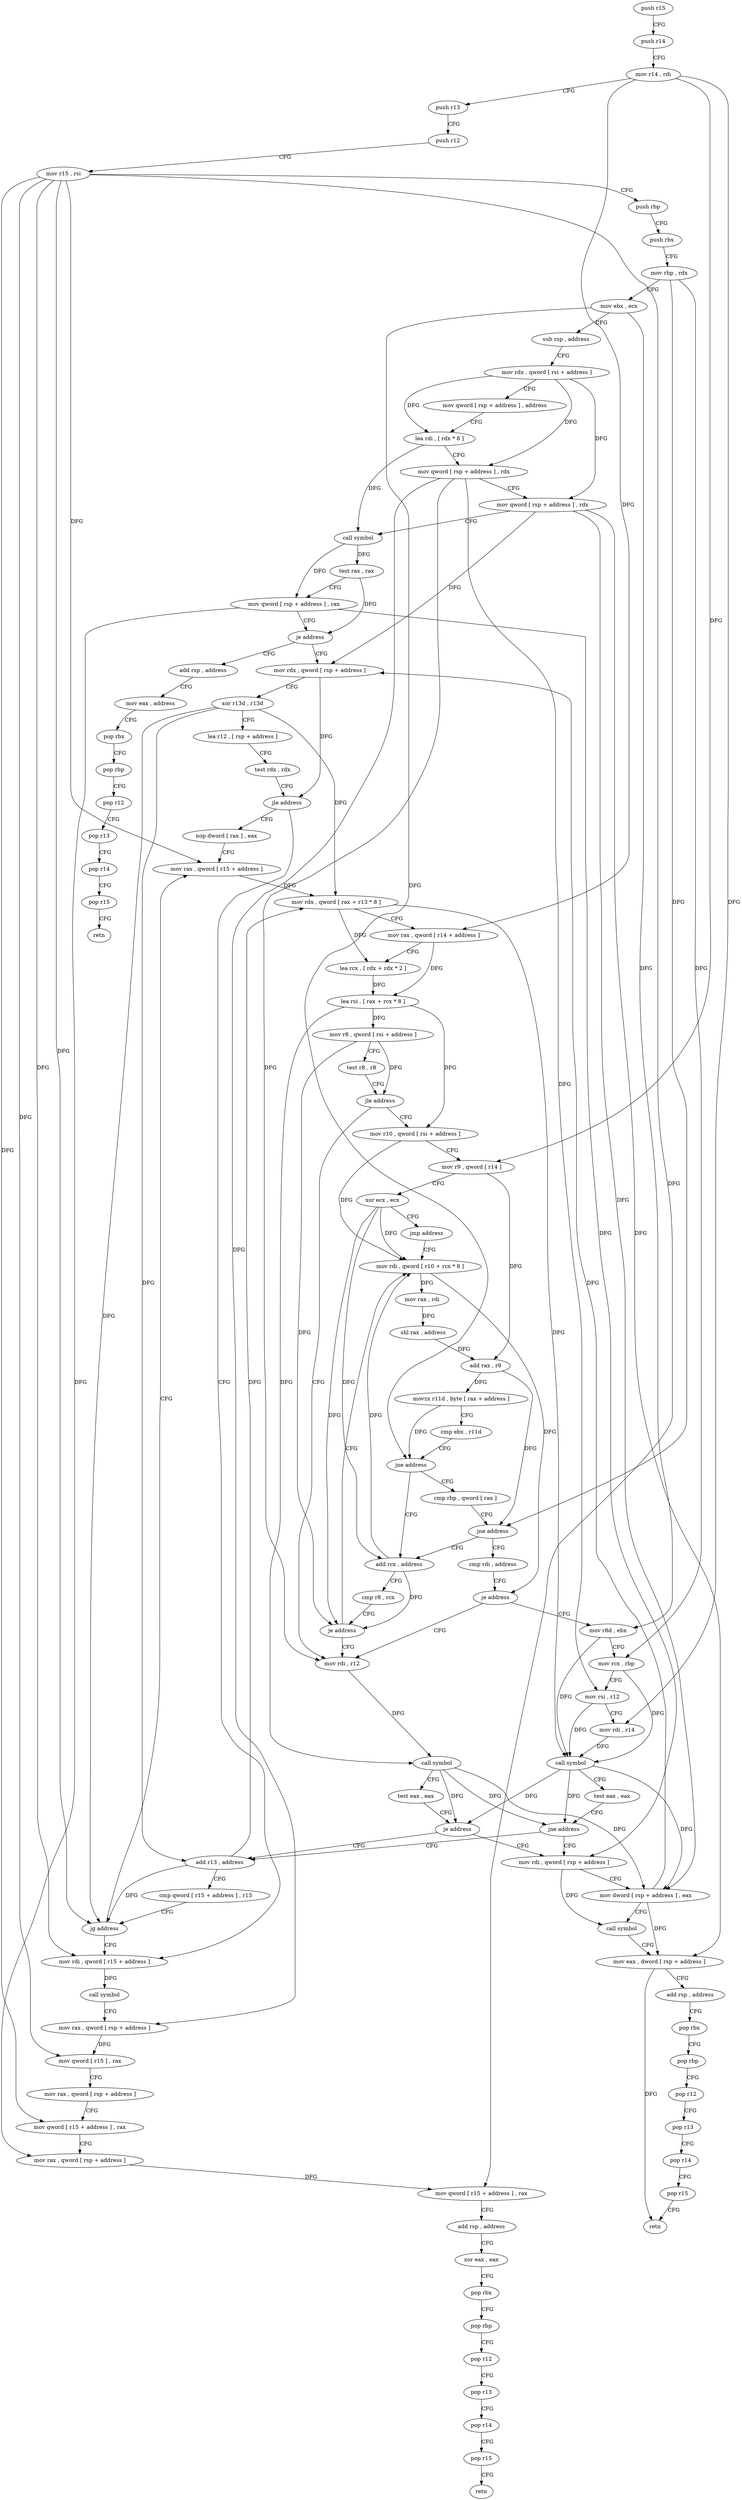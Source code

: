 digraph "func" {
"4245312" [label = "push r15" ]
"4245314" [label = "push r14" ]
"4245316" [label = "mov r14 , rdi" ]
"4245319" [label = "push r13" ]
"4245321" [label = "push r12" ]
"4245323" [label = "mov r15 , rsi" ]
"4245326" [label = "push rbp" ]
"4245327" [label = "push rbx" ]
"4245328" [label = "mov rbp , rdx" ]
"4245331" [label = "mov ebx , ecx" ]
"4245333" [label = "sub rsp , address" ]
"4245337" [label = "mov rdx , qword [ rsi + address ]" ]
"4245341" [label = "mov qword [ rsp + address ] , address" ]
"4245350" [label = "lea rdi , [ rdx * 8 ]" ]
"4245358" [label = "mov qword [ rsp + address ] , rdx" ]
"4245363" [label = "mov qword [ rsp + address ] , rdx" ]
"4245368" [label = "call symbol" ]
"4245373" [label = "test rax , rax" ]
"4245376" [label = "mov qword [ rsp + address ] , rax" ]
"4245381" [label = "je address" ]
"4245629" [label = "add rsp , address" ]
"4245387" [label = "mov rdx , qword [ rsp + address ]" ]
"4245633" [label = "mov eax , address" ]
"4245638" [label = "pop rbx" ]
"4245639" [label = "pop rbp" ]
"4245640" [label = "pop r12" ]
"4245642" [label = "pop r13" ]
"4245644" [label = "pop r14" ]
"4245646" [label = "pop r15" ]
"4245648" [label = "retn" ]
"4245392" [label = "xor r13d , r13d" ]
"4245395" [label = "lea r12 , [ rsp + address ]" ]
"4245400" [label = "test rdx , rdx" ]
"4245403" [label = "jle address" ]
"4245531" [label = "mov rdi , qword [ r15 + address ]" ]
"4245405" [label = "nop dword [ rax ] , eax" ]
"4245535" [label = "call symbol" ]
"4245540" [label = "mov rax , qword [ rsp + address ]" ]
"4245545" [label = "mov qword [ r15 ] , rax" ]
"4245548" [label = "mov rax , qword [ rsp + address ]" ]
"4245553" [label = "mov qword [ r15 + address ] , rax" ]
"4245557" [label = "mov rax , qword [ rsp + address ]" ]
"4245562" [label = "mov qword [ r15 + address ] , rax" ]
"4245566" [label = "add rsp , address" ]
"4245570" [label = "xor eax , eax" ]
"4245572" [label = "pop rbx" ]
"4245573" [label = "pop rbp" ]
"4245574" [label = "pop r12" ]
"4245576" [label = "pop r13" ]
"4245578" [label = "pop r14" ]
"4245580" [label = "pop r15" ]
"4245582" [label = "retn" ]
"4245408" [label = "mov rax , qword [ r15 + address ]" ]
"4245584" [label = "mov rdi , r12" ]
"4245587" [label = "call symbol" ]
"4245592" [label = "test eax , eax" ]
"4245594" [label = "je address" ]
"4245521" [label = "add r13 , address" ]
"4245596" [label = "mov rdi , qword [ rsp + address ]" ]
"4245441" [label = "mov r10 , qword [ rsi + address ]" ]
"4245445" [label = "mov r9 , qword [ r14 ]" ]
"4245448" [label = "xor ecx , ecx" ]
"4245450" [label = "jmp address" ]
"4245465" [label = "mov rdi , qword [ r10 + rcx * 8 ]" ]
"4245525" [label = "cmp qword [ r15 + address ] , r13" ]
"4245529" [label = "jg address" ]
"4245601" [label = "mov dword [ rsp + address ] , eax" ]
"4245605" [label = "call symbol" ]
"4245610" [label = "mov eax , dword [ rsp + address ]" ]
"4245614" [label = "add rsp , address" ]
"4245618" [label = "pop rbx" ]
"4245619" [label = "pop rbp" ]
"4245620" [label = "pop r12" ]
"4245622" [label = "pop r13" ]
"4245624" [label = "pop r14" ]
"4245626" [label = "pop r15" ]
"4245628" [label = "retn" ]
"4245469" [label = "mov rax , rdi" ]
"4245472" [label = "shl rax , address" ]
"4245476" [label = "add rax , r9" ]
"4245479" [label = "movzx r11d , byte [ rax + address ]" ]
"4245484" [label = "cmp ebx , r11d" ]
"4245487" [label = "jne address" ]
"4245456" [label = "add rcx , address" ]
"4245489" [label = "cmp rbp , qword [ rax ]" ]
"4245412" [label = "mov rdx , qword [ rax + r13 * 8 ]" ]
"4245416" [label = "mov rax , qword [ r14 + address ]" ]
"4245420" [label = "lea rcx , [ rdx + rdx * 2 ]" ]
"4245424" [label = "lea rsi , [ rax + rcx * 8 ]" ]
"4245428" [label = "mov r8 , qword [ rsi + address ]" ]
"4245432" [label = "test r8 , r8" ]
"4245435" [label = "jle address" ]
"4245460" [label = "cmp r8 , rcx" ]
"4245463" [label = "je address" ]
"4245492" [label = "jne address" ]
"4245494" [label = "cmp rdi , address" ]
"4245498" [label = "je address" ]
"4245500" [label = "mov r8d , ebx" ]
"4245503" [label = "mov rcx , rbp" ]
"4245506" [label = "mov rsi , r12" ]
"4245509" [label = "mov rdi , r14" ]
"4245512" [label = "call symbol" ]
"4245517" [label = "test eax , eax" ]
"4245519" [label = "jne address" ]
"4245312" -> "4245314" [ label = "CFG" ]
"4245314" -> "4245316" [ label = "CFG" ]
"4245316" -> "4245319" [ label = "CFG" ]
"4245316" -> "4245416" [ label = "DFG" ]
"4245316" -> "4245445" [ label = "DFG" ]
"4245316" -> "4245509" [ label = "DFG" ]
"4245319" -> "4245321" [ label = "CFG" ]
"4245321" -> "4245323" [ label = "CFG" ]
"4245323" -> "4245326" [ label = "CFG" ]
"4245323" -> "4245531" [ label = "DFG" ]
"4245323" -> "4245545" [ label = "DFG" ]
"4245323" -> "4245553" [ label = "DFG" ]
"4245323" -> "4245562" [ label = "DFG" ]
"4245323" -> "4245408" [ label = "DFG" ]
"4245323" -> "4245529" [ label = "DFG" ]
"4245326" -> "4245327" [ label = "CFG" ]
"4245327" -> "4245328" [ label = "CFG" ]
"4245328" -> "4245331" [ label = "CFG" ]
"4245328" -> "4245492" [ label = "DFG" ]
"4245328" -> "4245503" [ label = "DFG" ]
"4245331" -> "4245333" [ label = "CFG" ]
"4245331" -> "4245487" [ label = "DFG" ]
"4245331" -> "4245500" [ label = "DFG" ]
"4245333" -> "4245337" [ label = "CFG" ]
"4245337" -> "4245341" [ label = "CFG" ]
"4245337" -> "4245350" [ label = "DFG" ]
"4245337" -> "4245358" [ label = "DFG" ]
"4245337" -> "4245363" [ label = "DFG" ]
"4245341" -> "4245350" [ label = "CFG" ]
"4245350" -> "4245358" [ label = "CFG" ]
"4245350" -> "4245368" [ label = "DFG" ]
"4245358" -> "4245363" [ label = "CFG" ]
"4245358" -> "4245540" [ label = "DFG" ]
"4245358" -> "4245584" [ label = "DFG" ]
"4245358" -> "4245506" [ label = "DFG" ]
"4245363" -> "4245368" [ label = "CFG" ]
"4245363" -> "4245387" [ label = "DFG" ]
"4245363" -> "4245601" [ label = "DFG" ]
"4245363" -> "4245610" [ label = "DFG" ]
"4245368" -> "4245373" [ label = "DFG" ]
"4245368" -> "4245376" [ label = "DFG" ]
"4245373" -> "4245376" [ label = "CFG" ]
"4245373" -> "4245381" [ label = "DFG" ]
"4245376" -> "4245381" [ label = "CFG" ]
"4245376" -> "4245557" [ label = "DFG" ]
"4245376" -> "4245596" [ label = "DFG" ]
"4245381" -> "4245629" [ label = "CFG" ]
"4245381" -> "4245387" [ label = "CFG" ]
"4245629" -> "4245633" [ label = "CFG" ]
"4245387" -> "4245392" [ label = "CFG" ]
"4245387" -> "4245403" [ label = "DFG" ]
"4245633" -> "4245638" [ label = "CFG" ]
"4245638" -> "4245639" [ label = "CFG" ]
"4245639" -> "4245640" [ label = "CFG" ]
"4245640" -> "4245642" [ label = "CFG" ]
"4245642" -> "4245644" [ label = "CFG" ]
"4245644" -> "4245646" [ label = "CFG" ]
"4245646" -> "4245648" [ label = "CFG" ]
"4245392" -> "4245395" [ label = "CFG" ]
"4245392" -> "4245412" [ label = "DFG" ]
"4245392" -> "4245521" [ label = "DFG" ]
"4245392" -> "4245529" [ label = "DFG" ]
"4245395" -> "4245400" [ label = "CFG" ]
"4245400" -> "4245403" [ label = "CFG" ]
"4245403" -> "4245531" [ label = "CFG" ]
"4245403" -> "4245405" [ label = "CFG" ]
"4245531" -> "4245535" [ label = "DFG" ]
"4245405" -> "4245408" [ label = "CFG" ]
"4245535" -> "4245540" [ label = "CFG" ]
"4245540" -> "4245545" [ label = "DFG" ]
"4245545" -> "4245548" [ label = "CFG" ]
"4245548" -> "4245553" [ label = "CFG" ]
"4245553" -> "4245557" [ label = "CFG" ]
"4245557" -> "4245562" [ label = "DFG" ]
"4245562" -> "4245566" [ label = "CFG" ]
"4245566" -> "4245570" [ label = "CFG" ]
"4245570" -> "4245572" [ label = "CFG" ]
"4245572" -> "4245573" [ label = "CFG" ]
"4245573" -> "4245574" [ label = "CFG" ]
"4245574" -> "4245576" [ label = "CFG" ]
"4245576" -> "4245578" [ label = "CFG" ]
"4245578" -> "4245580" [ label = "CFG" ]
"4245580" -> "4245582" [ label = "CFG" ]
"4245408" -> "4245412" [ label = "DFG" ]
"4245584" -> "4245587" [ label = "DFG" ]
"4245587" -> "4245592" [ label = "CFG" ]
"4245587" -> "4245594" [ label = "DFG" ]
"4245587" -> "4245601" [ label = "DFG" ]
"4245587" -> "4245519" [ label = "DFG" ]
"4245592" -> "4245594" [ label = "CFG" ]
"4245594" -> "4245521" [ label = "CFG" ]
"4245594" -> "4245596" [ label = "CFG" ]
"4245521" -> "4245525" [ label = "CFG" ]
"4245521" -> "4245412" [ label = "DFG" ]
"4245521" -> "4245529" [ label = "DFG" ]
"4245596" -> "4245601" [ label = "CFG" ]
"4245596" -> "4245605" [ label = "DFG" ]
"4245441" -> "4245445" [ label = "CFG" ]
"4245441" -> "4245465" [ label = "DFG" ]
"4245445" -> "4245448" [ label = "CFG" ]
"4245445" -> "4245476" [ label = "DFG" ]
"4245448" -> "4245450" [ label = "CFG" ]
"4245448" -> "4245465" [ label = "DFG" ]
"4245448" -> "4245456" [ label = "DFG" ]
"4245448" -> "4245463" [ label = "DFG" ]
"4245450" -> "4245465" [ label = "CFG" ]
"4245465" -> "4245469" [ label = "DFG" ]
"4245465" -> "4245498" [ label = "DFG" ]
"4245525" -> "4245529" [ label = "CFG" ]
"4245529" -> "4245408" [ label = "CFG" ]
"4245529" -> "4245531" [ label = "CFG" ]
"4245601" -> "4245605" [ label = "CFG" ]
"4245601" -> "4245387" [ label = "DFG" ]
"4245601" -> "4245610" [ label = "DFG" ]
"4245605" -> "4245610" [ label = "CFG" ]
"4245610" -> "4245614" [ label = "CFG" ]
"4245610" -> "4245628" [ label = "DFG" ]
"4245614" -> "4245618" [ label = "CFG" ]
"4245618" -> "4245619" [ label = "CFG" ]
"4245619" -> "4245620" [ label = "CFG" ]
"4245620" -> "4245622" [ label = "CFG" ]
"4245622" -> "4245624" [ label = "CFG" ]
"4245624" -> "4245626" [ label = "CFG" ]
"4245626" -> "4245628" [ label = "CFG" ]
"4245469" -> "4245472" [ label = "DFG" ]
"4245472" -> "4245476" [ label = "DFG" ]
"4245476" -> "4245479" [ label = "DFG" ]
"4245476" -> "4245492" [ label = "DFG" ]
"4245479" -> "4245484" [ label = "CFG" ]
"4245479" -> "4245487" [ label = "DFG" ]
"4245484" -> "4245487" [ label = "CFG" ]
"4245487" -> "4245456" [ label = "CFG" ]
"4245487" -> "4245489" [ label = "CFG" ]
"4245456" -> "4245460" [ label = "CFG" ]
"4245456" -> "4245465" [ label = "DFG" ]
"4245456" -> "4245463" [ label = "DFG" ]
"4245489" -> "4245492" [ label = "CFG" ]
"4245412" -> "4245416" [ label = "CFG" ]
"4245412" -> "4245420" [ label = "DFG" ]
"4245412" -> "4245512" [ label = "DFG" ]
"4245416" -> "4245420" [ label = "CFG" ]
"4245416" -> "4245424" [ label = "DFG" ]
"4245420" -> "4245424" [ label = "DFG" ]
"4245424" -> "4245428" [ label = "DFG" ]
"4245424" -> "4245587" [ label = "DFG" ]
"4245424" -> "4245441" [ label = "DFG" ]
"4245428" -> "4245432" [ label = "CFG" ]
"4245428" -> "4245435" [ label = "DFG" ]
"4245428" -> "4245463" [ label = "DFG" ]
"4245432" -> "4245435" [ label = "CFG" ]
"4245435" -> "4245584" [ label = "CFG" ]
"4245435" -> "4245441" [ label = "CFG" ]
"4245460" -> "4245463" [ label = "CFG" ]
"4245463" -> "4245584" [ label = "CFG" ]
"4245463" -> "4245465" [ label = "CFG" ]
"4245492" -> "4245456" [ label = "CFG" ]
"4245492" -> "4245494" [ label = "CFG" ]
"4245494" -> "4245498" [ label = "CFG" ]
"4245498" -> "4245584" [ label = "CFG" ]
"4245498" -> "4245500" [ label = "CFG" ]
"4245500" -> "4245503" [ label = "CFG" ]
"4245500" -> "4245512" [ label = "DFG" ]
"4245503" -> "4245506" [ label = "CFG" ]
"4245503" -> "4245512" [ label = "DFG" ]
"4245506" -> "4245509" [ label = "CFG" ]
"4245506" -> "4245512" [ label = "DFG" ]
"4245509" -> "4245512" [ label = "DFG" ]
"4245512" -> "4245517" [ label = "CFG" ]
"4245512" -> "4245594" [ label = "DFG" ]
"4245512" -> "4245601" [ label = "DFG" ]
"4245512" -> "4245519" [ label = "DFG" ]
"4245517" -> "4245519" [ label = "CFG" ]
"4245519" -> "4245596" [ label = "CFG" ]
"4245519" -> "4245521" [ label = "CFG" ]
}
